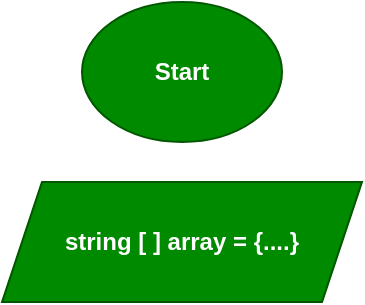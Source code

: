 <mxfile>
    <diagram id="SCoB9ZDIOuwt1yBekkpX" name="Page-1">
        <mxGraphModel dx="665" dy="344" grid="1" gridSize="10" guides="1" tooltips="1" connect="1" arrows="1" fold="1" page="1" pageScale="1" pageWidth="827" pageHeight="1169" math="0" shadow="0">
            <root>
                <mxCell id="0"/>
                <mxCell id="1" parent="0"/>
                <mxCell id="2" value="&lt;b&gt;Start&lt;/b&gt;" style="ellipse;whiteSpace=wrap;html=1;fillStyle=auto;fillColor=#008a00;fontColor=#ffffff;strokeColor=#005700;" vertex="1" parent="1">
                    <mxGeometry x="270" y="20" width="100" height="70" as="geometry"/>
                </mxCell>
                <mxCell id="3" value="string [ ] array = {....}" style="shape=parallelogram;perimeter=parallelogramPerimeter;whiteSpace=wrap;html=1;fixedSize=1;fillStyle=auto;fillColor=#008a00;fontColor=#ffffff;strokeColor=#005700;fontStyle=1" vertex="1" parent="1">
                    <mxGeometry x="230" y="110" width="180" height="60" as="geometry"/>
                </mxCell>
            </root>
        </mxGraphModel>
    </diagram>
</mxfile>